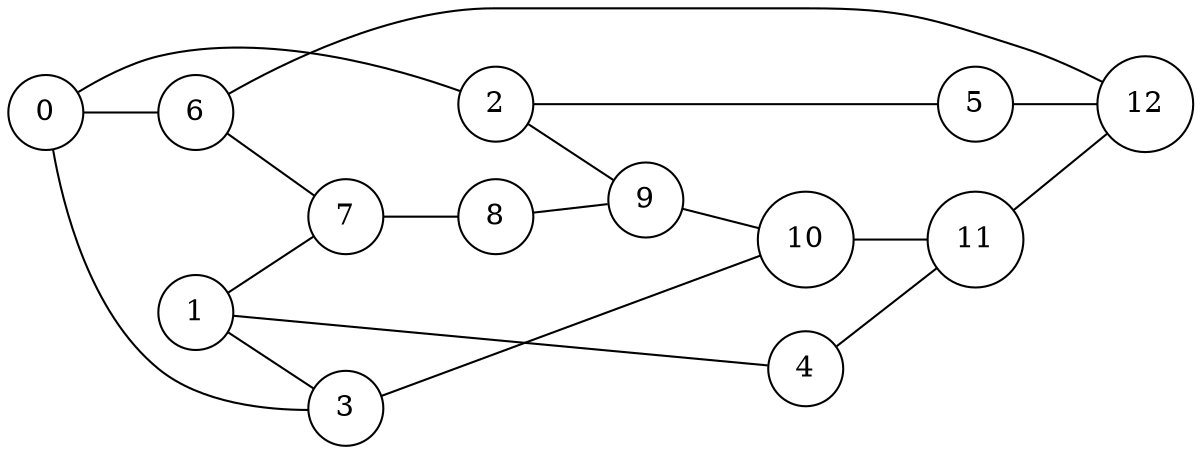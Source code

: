 graph h2 {
  node [shape=circle];
  rankdir=LR;
  0;
  1;
  2;
  3;
  4;
  5;
  6;
  7;
  8;
  9;
  10;
  11;
  12;
  0 -- 2;
  0 -- 3;
  0 -- 6;
  1 -- 3;
  1 -- 4;
  1 -- 7;
  2 -- 5;
  2 -- 9;
  3 -- 10;
  4 -- 11;
  5 -- 12;
  6 -- 7;
  6 -- 12;
  7 -- 8;
  8 -- 9;
  9 -- 10;
  10 -- 11;
  11 -- 12;
}
